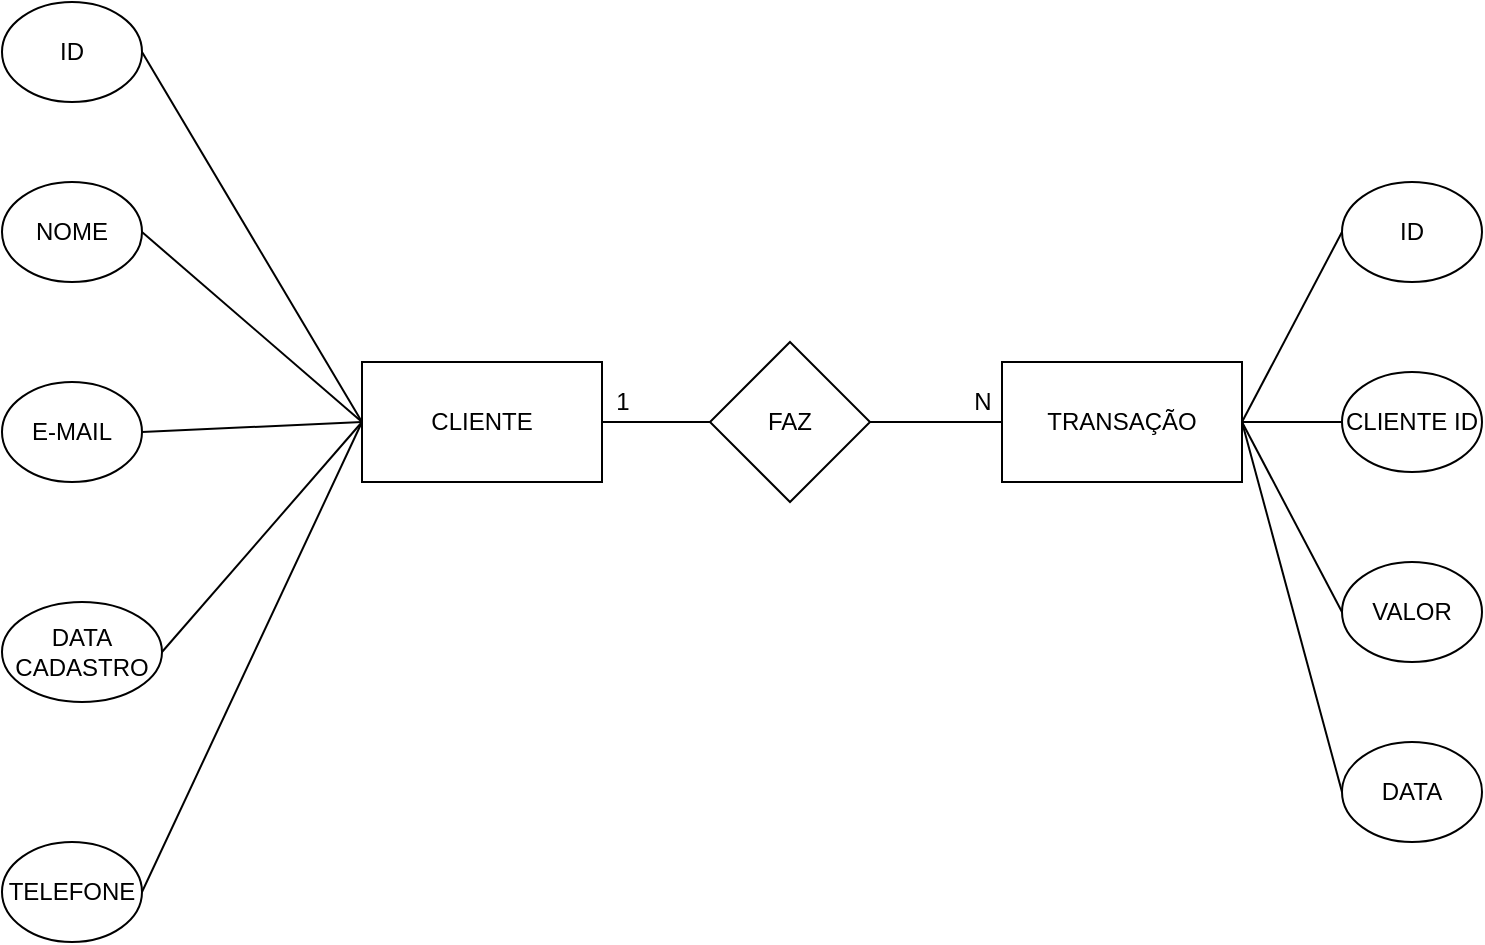 <mxfile version="16.6.1" type="github">
  <diagram id="RtEZbq_EE42DHRf2AX0F" name="Page-1">
    <mxGraphModel dx="868" dy="482" grid="1" gridSize="10" guides="1" tooltips="1" connect="1" arrows="1" fold="1" page="1" pageScale="1" pageWidth="827" pageHeight="1169" math="0" shadow="0">
      <root>
        <mxCell id="0" />
        <mxCell id="1" parent="0" />
        <mxCell id="gs70F_TzRpDO0qf4TgTC-1" value="CLIENTE" style="rounded=0;whiteSpace=wrap;html=1;" parent="1" vertex="1">
          <mxGeometry x="240" y="450" width="120" height="60" as="geometry" />
        </mxCell>
        <mxCell id="gs70F_TzRpDO0qf4TgTC-2" value="FAZ" style="rhombus;whiteSpace=wrap;html=1;" parent="1" vertex="1">
          <mxGeometry x="414" y="440" width="80" height="80" as="geometry" />
        </mxCell>
        <mxCell id="gs70F_TzRpDO0qf4TgTC-3" value="TRANSAÇÃO" style="rounded=0;whiteSpace=wrap;html=1;" parent="1" vertex="1">
          <mxGeometry x="560" y="450" width="120" height="60" as="geometry" />
        </mxCell>
        <mxCell id="gs70F_TzRpDO0qf4TgTC-4" value="ID" style="ellipse;whiteSpace=wrap;html=1;" parent="1" vertex="1">
          <mxGeometry x="60" y="270" width="70" height="50" as="geometry" />
        </mxCell>
        <mxCell id="rISgOMHyKzgCzV1_aeJC-1" value="NOME" style="ellipse;whiteSpace=wrap;html=1;" vertex="1" parent="1">
          <mxGeometry x="60" y="360" width="70" height="50" as="geometry" />
        </mxCell>
        <mxCell id="rISgOMHyKzgCzV1_aeJC-2" value="E-MAIL" style="ellipse;whiteSpace=wrap;html=1;" vertex="1" parent="1">
          <mxGeometry x="60" y="460" width="70" height="50" as="geometry" />
        </mxCell>
        <mxCell id="rISgOMHyKzgCzV1_aeJC-3" value="DATA CADASTRO" style="ellipse;whiteSpace=wrap;html=1;" vertex="1" parent="1">
          <mxGeometry x="60" y="570" width="80" height="50" as="geometry" />
        </mxCell>
        <mxCell id="rISgOMHyKzgCzV1_aeJC-4" value="TELEFONE" style="ellipse;whiteSpace=wrap;html=1;" vertex="1" parent="1">
          <mxGeometry x="60" y="690" width="70" height="50" as="geometry" />
        </mxCell>
        <mxCell id="rISgOMHyKzgCzV1_aeJC-5" value="ID" style="ellipse;whiteSpace=wrap;html=1;" vertex="1" parent="1">
          <mxGeometry x="730" y="360" width="70" height="50" as="geometry" />
        </mxCell>
        <mxCell id="rISgOMHyKzgCzV1_aeJC-6" value="CLIENTE ID" style="ellipse;whiteSpace=wrap;html=1;" vertex="1" parent="1">
          <mxGeometry x="730" y="455" width="70" height="50" as="geometry" />
        </mxCell>
        <mxCell id="rISgOMHyKzgCzV1_aeJC-7" value="VALOR" style="ellipse;whiteSpace=wrap;html=1;" vertex="1" parent="1">
          <mxGeometry x="730" y="550" width="70" height="50" as="geometry" />
        </mxCell>
        <mxCell id="rISgOMHyKzgCzV1_aeJC-8" value="DATA" style="ellipse;whiteSpace=wrap;html=1;" vertex="1" parent="1">
          <mxGeometry x="730" y="640" width="70" height="50" as="geometry" />
        </mxCell>
        <mxCell id="rISgOMHyKzgCzV1_aeJC-9" value="" style="endArrow=none;html=1;rounded=0;entryX=0;entryY=0.5;entryDx=0;entryDy=0;exitX=1;exitY=0.5;exitDx=0;exitDy=0;" edge="1" parent="1" source="gs70F_TzRpDO0qf4TgTC-4" target="gs70F_TzRpDO0qf4TgTC-1">
          <mxGeometry width="50" height="50" relative="1" as="geometry">
            <mxPoint x="190" y="400" as="sourcePoint" />
            <mxPoint x="240" y="350" as="targetPoint" />
          </mxGeometry>
        </mxCell>
        <mxCell id="rISgOMHyKzgCzV1_aeJC-10" value="" style="endArrow=none;html=1;rounded=0;exitX=1;exitY=0.5;exitDx=0;exitDy=0;" edge="1" parent="1" source="rISgOMHyKzgCzV1_aeJC-3">
          <mxGeometry width="50" height="50" relative="1" as="geometry">
            <mxPoint x="190" y="530" as="sourcePoint" />
            <mxPoint x="240" y="480" as="targetPoint" />
          </mxGeometry>
        </mxCell>
        <mxCell id="rISgOMHyKzgCzV1_aeJC-11" value="" style="endArrow=none;html=1;rounded=0;exitX=1;exitY=0.5;exitDx=0;exitDy=0;" edge="1" parent="1" source="rISgOMHyKzgCzV1_aeJC-4">
          <mxGeometry width="50" height="50" relative="1" as="geometry">
            <mxPoint x="190" y="530" as="sourcePoint" />
            <mxPoint x="240" y="480" as="targetPoint" />
          </mxGeometry>
        </mxCell>
        <mxCell id="rISgOMHyKzgCzV1_aeJC-12" value="" style="endArrow=none;html=1;rounded=0;exitX=1;exitY=0.5;exitDx=0;exitDy=0;entryX=0;entryY=0.5;entryDx=0;entryDy=0;" edge="1" parent="1" source="gs70F_TzRpDO0qf4TgTC-1" target="gs70F_TzRpDO0qf4TgTC-2">
          <mxGeometry width="50" height="50" relative="1" as="geometry">
            <mxPoint x="390" y="580" as="sourcePoint" />
            <mxPoint x="440" y="530" as="targetPoint" />
          </mxGeometry>
        </mxCell>
        <mxCell id="rISgOMHyKzgCzV1_aeJC-13" value="" style="endArrow=none;html=1;rounded=0;exitX=1;exitY=0.5;exitDx=0;exitDy=0;" edge="1" parent="1" source="rISgOMHyKzgCzV1_aeJC-1">
          <mxGeometry width="50" height="50" relative="1" as="geometry">
            <mxPoint x="140" y="450" as="sourcePoint" />
            <mxPoint x="240" y="480" as="targetPoint" />
          </mxGeometry>
        </mxCell>
        <mxCell id="rISgOMHyKzgCzV1_aeJC-14" value="" style="endArrow=none;html=1;rounded=0;exitX=1;exitY=0.5;exitDx=0;exitDy=0;" edge="1" parent="1" source="rISgOMHyKzgCzV1_aeJC-2">
          <mxGeometry width="50" height="50" relative="1" as="geometry">
            <mxPoint x="140" y="520" as="sourcePoint" />
            <mxPoint x="240" y="480" as="targetPoint" />
          </mxGeometry>
        </mxCell>
        <mxCell id="rISgOMHyKzgCzV1_aeJC-15" value="" style="endArrow=none;html=1;rounded=0;entryX=0;entryY=0.5;entryDx=0;entryDy=0;" edge="1" parent="1" source="gs70F_TzRpDO0qf4TgTC-2" target="gs70F_TzRpDO0qf4TgTC-3">
          <mxGeometry width="50" height="50" relative="1" as="geometry">
            <mxPoint x="494" y="570" as="sourcePoint" />
            <mxPoint x="544" y="520" as="targetPoint" />
          </mxGeometry>
        </mxCell>
        <mxCell id="rISgOMHyKzgCzV1_aeJC-16" value="" style="endArrow=none;html=1;rounded=0;entryX=0;entryY=0.5;entryDx=0;entryDy=0;exitX=1;exitY=0.5;exitDx=0;exitDy=0;" edge="1" parent="1" source="gs70F_TzRpDO0qf4TgTC-3" target="rISgOMHyKzgCzV1_aeJC-7">
          <mxGeometry width="50" height="50" relative="1" as="geometry">
            <mxPoint x="640" y="600" as="sourcePoint" />
            <mxPoint x="690" y="550" as="targetPoint" />
          </mxGeometry>
        </mxCell>
        <mxCell id="rISgOMHyKzgCzV1_aeJC-17" value="" style="endArrow=none;html=1;rounded=0;entryX=0;entryY=0.5;entryDx=0;entryDy=0;exitX=1;exitY=0.5;exitDx=0;exitDy=0;" edge="1" parent="1" source="gs70F_TzRpDO0qf4TgTC-3" target="rISgOMHyKzgCzV1_aeJC-8">
          <mxGeometry width="50" height="50" relative="1" as="geometry">
            <mxPoint x="630" y="610" as="sourcePoint" />
            <mxPoint x="680" y="560" as="targetPoint" />
          </mxGeometry>
        </mxCell>
        <mxCell id="rISgOMHyKzgCzV1_aeJC-18" value="" style="endArrow=none;html=1;rounded=0;entryX=0;entryY=0.5;entryDx=0;entryDy=0;" edge="1" parent="1" target="rISgOMHyKzgCzV1_aeJC-5">
          <mxGeometry width="50" height="50" relative="1" as="geometry">
            <mxPoint x="680" y="480" as="sourcePoint" />
            <mxPoint x="710" y="380" as="targetPoint" />
          </mxGeometry>
        </mxCell>
        <mxCell id="rISgOMHyKzgCzV1_aeJC-19" value="" style="endArrow=none;html=1;rounded=0;entryX=0;entryY=0.5;entryDx=0;entryDy=0;exitX=1;exitY=0.5;exitDx=0;exitDy=0;" edge="1" parent="1" source="gs70F_TzRpDO0qf4TgTC-3" target="rISgOMHyKzgCzV1_aeJC-6">
          <mxGeometry width="50" height="50" relative="1" as="geometry">
            <mxPoint x="610" y="610" as="sourcePoint" />
            <mxPoint x="660" y="560" as="targetPoint" />
          </mxGeometry>
        </mxCell>
        <mxCell id="rISgOMHyKzgCzV1_aeJC-20" value="1" style="text;html=1;align=center;verticalAlign=middle;resizable=0;points=[];autosize=1;strokeColor=none;fillColor=none;" vertex="1" parent="1">
          <mxGeometry x="360" y="460" width="20" height="20" as="geometry" />
        </mxCell>
        <mxCell id="rISgOMHyKzgCzV1_aeJC-21" value="N" style="text;html=1;align=center;verticalAlign=middle;resizable=0;points=[];autosize=1;strokeColor=none;fillColor=none;" vertex="1" parent="1">
          <mxGeometry x="540" y="460" width="20" height="20" as="geometry" />
        </mxCell>
      </root>
    </mxGraphModel>
  </diagram>
</mxfile>
